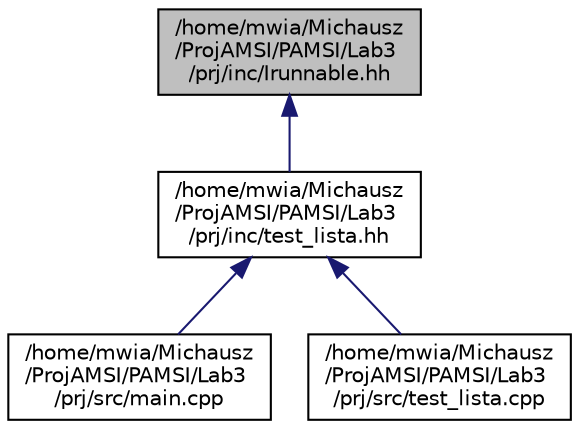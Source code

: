 digraph "/home/mwia/Michausz/ProjAMSI/PAMSI/Lab3/prj/inc/Irunnable.hh"
{
  edge [fontname="Helvetica",fontsize="10",labelfontname="Helvetica",labelfontsize="10"];
  node [fontname="Helvetica",fontsize="10",shape=record];
  Node1 [label="/home/mwia/Michausz\l/ProjAMSI/PAMSI/Lab3\l/prj/inc/Irunnable.hh",height=0.2,width=0.4,color="black", fillcolor="grey75", style="filled" fontcolor="black"];
  Node1 -> Node2 [dir="back",color="midnightblue",fontsize="10",style="solid",fontname="Helvetica"];
  Node2 [label="/home/mwia/Michausz\l/ProjAMSI/PAMSI/Lab3\l/prj/inc/test_lista.hh",height=0.2,width=0.4,color="black", fillcolor="white", style="filled",URL="$test__lista_8hh.html"];
  Node2 -> Node3 [dir="back",color="midnightblue",fontsize="10",style="solid",fontname="Helvetica"];
  Node3 [label="/home/mwia/Michausz\l/ProjAMSI/PAMSI/Lab3\l/prj/src/main.cpp",height=0.2,width=0.4,color="black", fillcolor="white", style="filled",URL="$main_8cpp.html"];
  Node2 -> Node4 [dir="back",color="midnightblue",fontsize="10",style="solid",fontname="Helvetica"];
  Node4 [label="/home/mwia/Michausz\l/ProjAMSI/PAMSI/Lab3\l/prj/src/test_lista.cpp",height=0.2,width=0.4,color="black", fillcolor="white", style="filled",URL="$test__lista_8cpp.html",tooltip="Definicje funkcji oraz metod klasy test_lista. Plik ten zawierqa definicje funkcji oraz metod dla obi..."];
}
